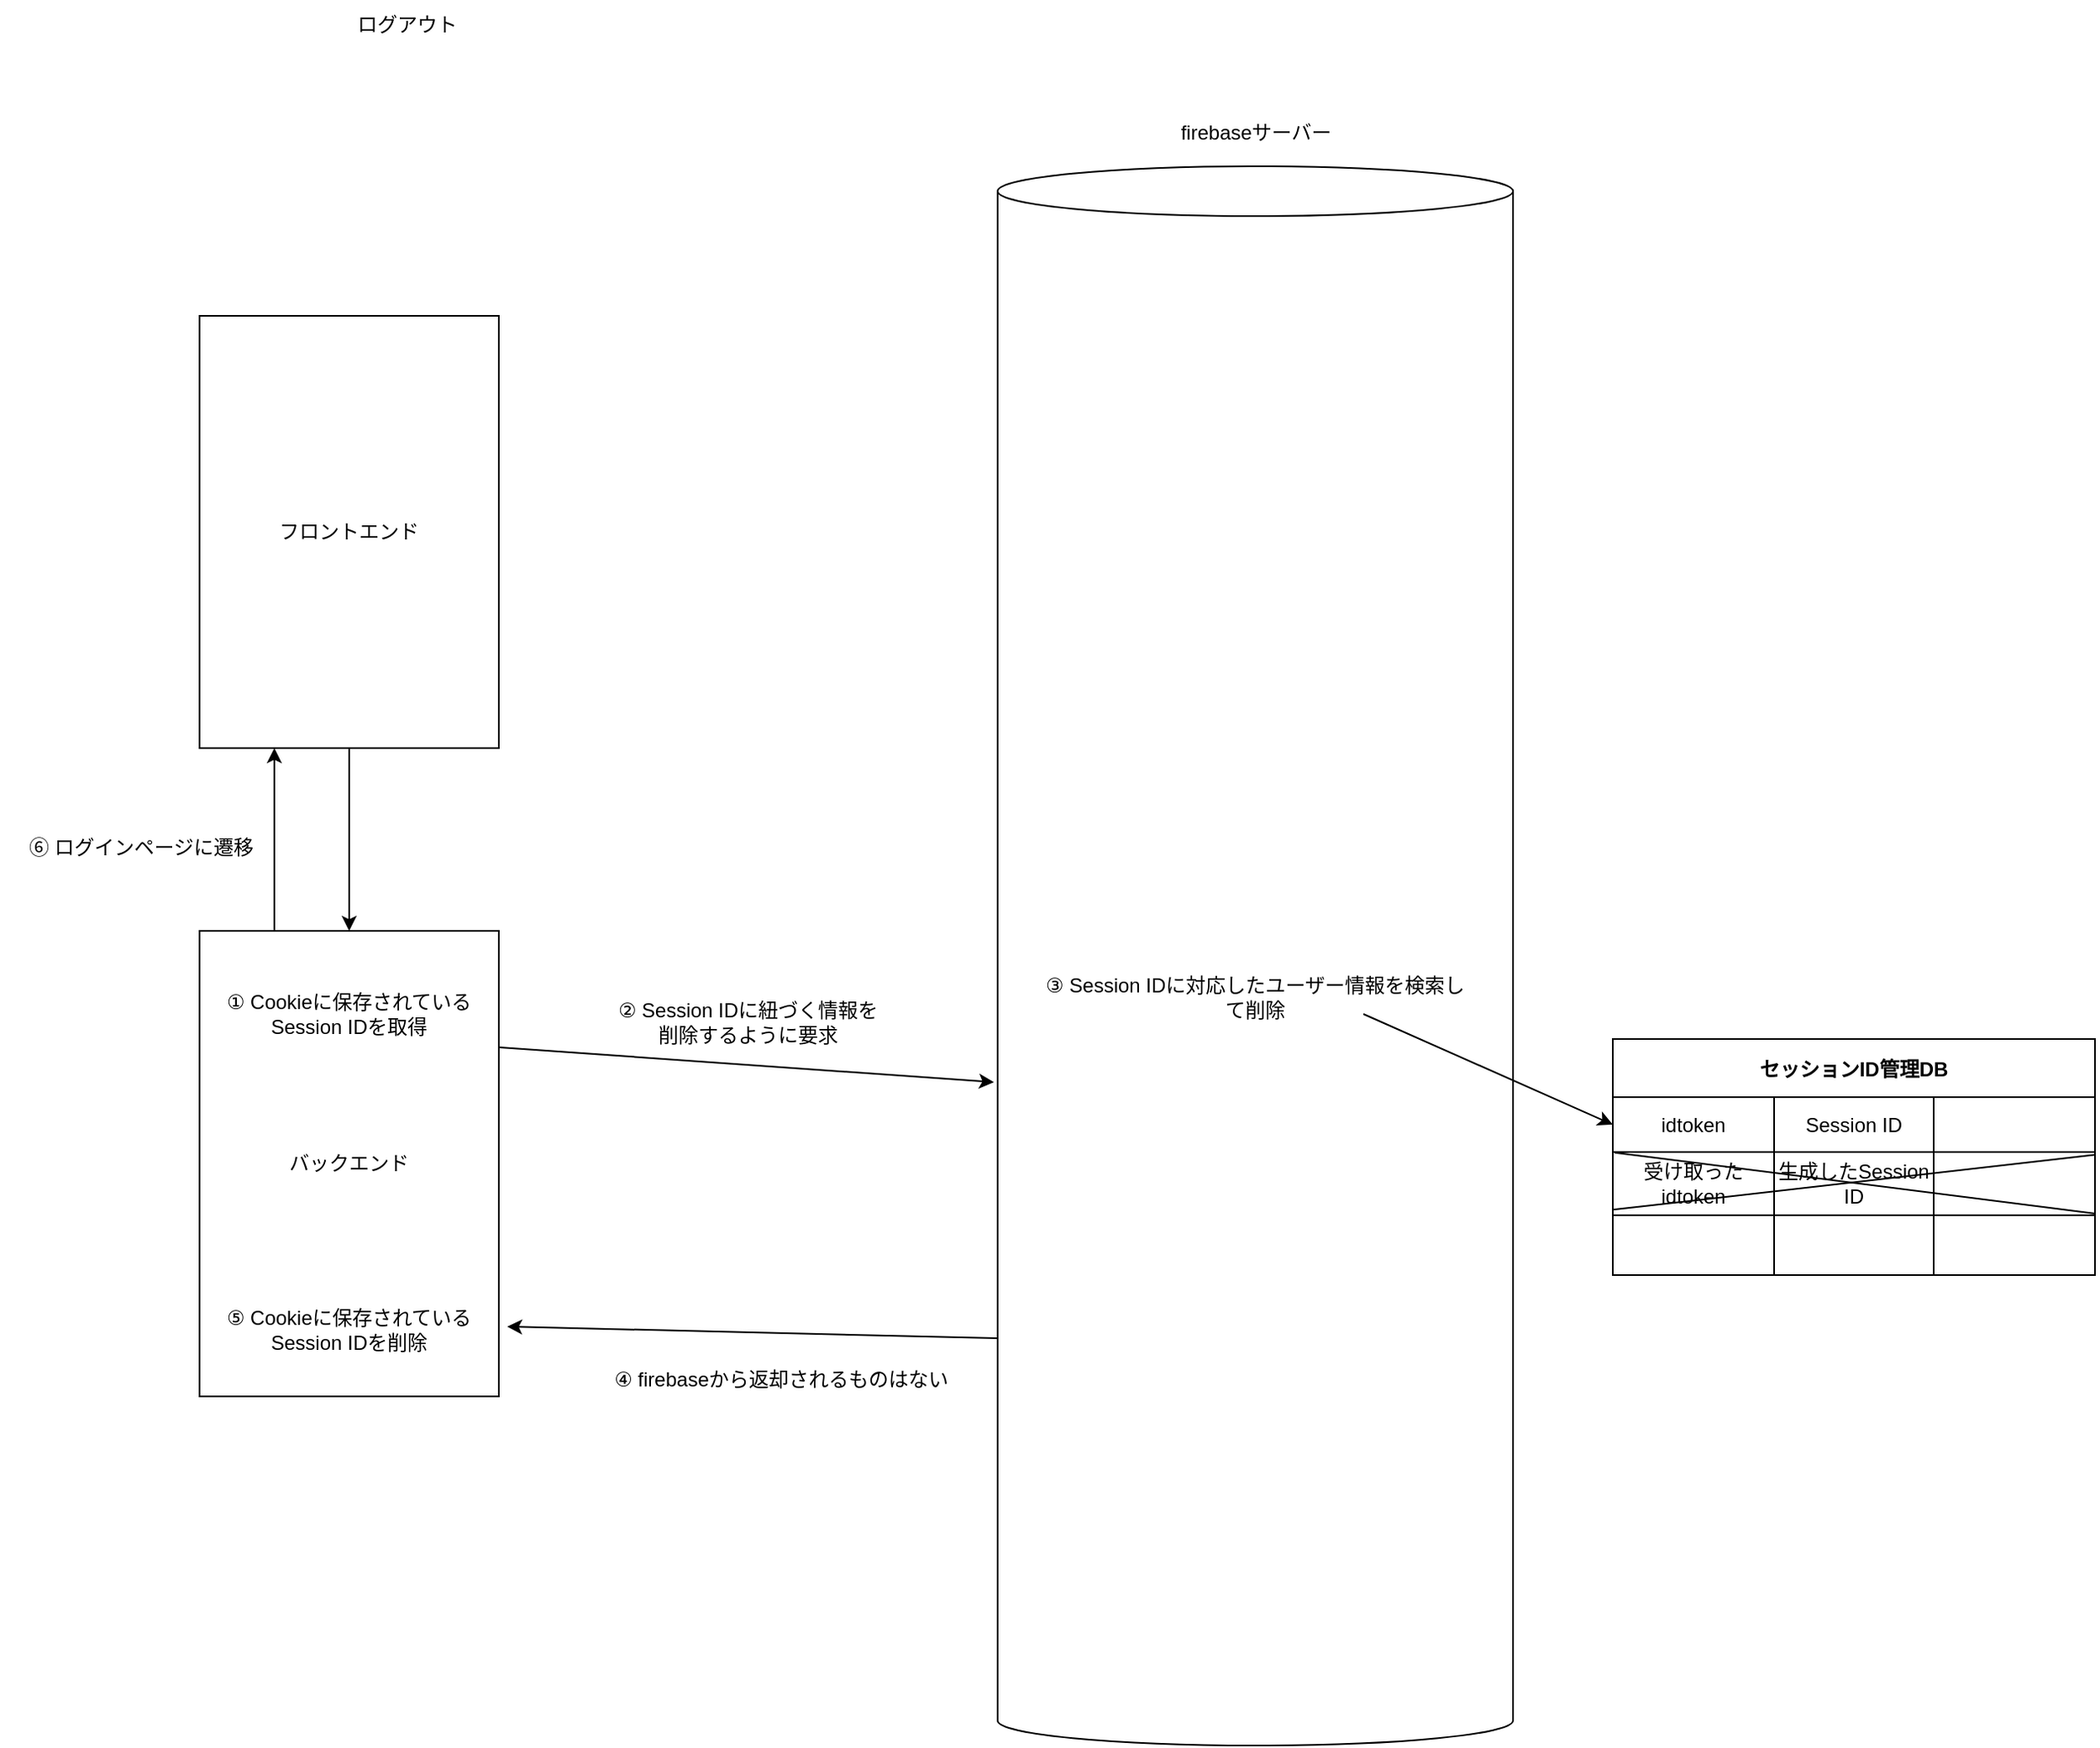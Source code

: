 <mxfile>
    <diagram id="KMWe3To8BXBOkswoU09a" name="ページ1">
        <mxGraphModel dx="525" dy="1427" grid="1" gridSize="10" guides="1" tooltips="1" connect="1" arrows="1" fold="1" page="1" pageScale="1" pageWidth="827" pageHeight="1169" math="0" shadow="0">
            <root>
                <mxCell id="0"/>
                <mxCell id="1" parent="0"/>
                <mxCell id="90" style="edgeStyle=none;html=1;exitX=0.5;exitY=1;exitDx=0;exitDy=0;entryX=0.5;entryY=0;entryDx=0;entryDy=0;" parent="1" source="77" target="78" edge="1">
                    <mxGeometry relative="1" as="geometry"/>
                </mxCell>
                <mxCell id="77" value="フロントエンド" style="whiteSpace=wrap;html=1;" parent="1" vertex="1">
                    <mxGeometry x="810" y="-380" width="180" height="260" as="geometry"/>
                </mxCell>
                <mxCell id="110" style="edgeStyle=none;html=1;exitX=0;exitY=0;exitDx=0;exitDy=705;exitPerimeter=0;" parent="1" source="16" edge="1">
                    <mxGeometry relative="1" as="geometry">
                        <mxPoint x="995" y="228" as="targetPoint"/>
                    </mxGeometry>
                </mxCell>
                <mxCell id="16" value="" style="shape=cylinder3;whiteSpace=wrap;html=1;boundedLbl=1;backgroundOutline=1;size=15;" parent="1" vertex="1">
                    <mxGeometry x="1290" y="-470" width="310" height="950" as="geometry"/>
                </mxCell>
                <mxCell id="24" value="ログアウト" style="text;html=1;strokeColor=none;fillColor=none;align=center;verticalAlign=middle;whiteSpace=wrap;rounded=0;" parent="1" vertex="1">
                    <mxGeometry x="900" y="-570" width="70" height="30" as="geometry"/>
                </mxCell>
                <mxCell id="27" value="&lt;span&gt;firebaseサーバー&lt;/span&gt;" style="text;html=1;align=center;verticalAlign=middle;resizable=0;points=[];autosize=1;strokeColor=none;" parent="1" vertex="1">
                    <mxGeometry x="1390" y="-500" width="110" height="20" as="geometry"/>
                </mxCell>
                <mxCell id="92" style="edgeStyle=none;html=1;exitX=1;exitY=0.25;exitDx=0;exitDy=0;entryX=-0.007;entryY=0.58;entryDx=0;entryDy=0;entryPerimeter=0;" parent="1" source="78" target="16" edge="1">
                    <mxGeometry relative="1" as="geometry"/>
                </mxCell>
                <mxCell id="112" style="edgeStyle=none;html=1;exitX=0.25;exitY=0;exitDx=0;exitDy=0;entryX=0.25;entryY=1;entryDx=0;entryDy=0;" parent="1" source="78" target="77" edge="1">
                    <mxGeometry relative="1" as="geometry"/>
                </mxCell>
                <mxCell id="78" value="バックエンド" style="whiteSpace=wrap;html=1;" parent="1" vertex="1">
                    <mxGeometry x="810" y="-10" width="180" height="280" as="geometry"/>
                </mxCell>
                <mxCell id="93" value="①&amp;nbsp;Cookieに保存されているSession IDを取得" style="text;html=1;strokeColor=none;fillColor=none;align=center;verticalAlign=middle;whiteSpace=wrap;rounded=0;" parent="1" vertex="1">
                    <mxGeometry x="820" y="30" width="160" height="20" as="geometry"/>
                </mxCell>
                <mxCell id="94" value="③ Session IDに対応したユーザー情報を検索して削除" style="text;html=1;strokeColor=none;fillColor=none;align=center;verticalAlign=middle;whiteSpace=wrap;rounded=0;" parent="1" vertex="1">
                    <mxGeometry x="1315" y="20" width="260" height="20" as="geometry"/>
                </mxCell>
                <mxCell id="109" style="edgeStyle=none;html=1;exitX=0.75;exitY=1;exitDx=0;exitDy=0;entryX=0;entryY=0.5;entryDx=0;entryDy=0;" parent="1" source="94" target="97" edge="1">
                    <mxGeometry relative="1" as="geometry">
                        <mxPoint x="1510" y="70" as="sourcePoint"/>
                    </mxGeometry>
                </mxCell>
                <mxCell id="96" value="セッションID管理DB" style="shape=table;startSize=35;container=1;collapsible=0;childLayout=tableLayout;fontStyle=1;align=center;pointerEvents=1;" parent="1" vertex="1">
                    <mxGeometry x="1660" y="55" width="290" height="142" as="geometry"/>
                </mxCell>
                <mxCell id="97" value="" style="shape=partialRectangle;html=1;whiteSpace=wrap;collapsible=0;dropTarget=0;pointerEvents=0;fillColor=none;top=0;left=0;bottom=0;right=0;points=[[0,0.5],[1,0.5]];portConstraint=eastwest;" parent="96" vertex="1">
                    <mxGeometry y="35" width="290" height="33" as="geometry"/>
                </mxCell>
                <mxCell id="98" value="idtoken" style="shape=partialRectangle;html=1;whiteSpace=wrap;connectable=0;fillColor=none;top=0;left=0;bottom=0;right=0;overflow=hidden;pointerEvents=1;" parent="97" vertex="1">
                    <mxGeometry width="97" height="33" as="geometry"/>
                </mxCell>
                <mxCell id="99" value="Session ID" style="shape=partialRectangle;html=1;whiteSpace=wrap;connectable=0;fillColor=none;top=0;left=0;bottom=0;right=0;overflow=hidden;pointerEvents=1;" parent="97" vertex="1">
                    <mxGeometry x="97" width="96" height="33" as="geometry"/>
                </mxCell>
                <mxCell id="100" value="" style="shape=partialRectangle;html=1;whiteSpace=wrap;connectable=0;fillColor=none;top=0;left=0;bottom=0;right=0;overflow=hidden;pointerEvents=1;" parent="97" vertex="1">
                    <mxGeometry x="193" width="97" height="33" as="geometry"/>
                </mxCell>
                <mxCell id="101" value="" style="shape=partialRectangle;html=1;whiteSpace=wrap;collapsible=0;dropTarget=0;pointerEvents=0;fillColor=none;top=0;left=0;bottom=0;right=0;points=[[0,0.5],[1,0.5]];portConstraint=eastwest;" parent="96" vertex="1">
                    <mxGeometry y="68" width="290" height="38" as="geometry"/>
                </mxCell>
                <mxCell id="102" value="受け取ったidtoken" style="shape=partialRectangle;html=1;whiteSpace=wrap;connectable=0;fillColor=none;top=0;left=0;bottom=0;right=0;overflow=hidden;pointerEvents=1;" parent="101" vertex="1">
                    <mxGeometry width="97" height="38" as="geometry"/>
                </mxCell>
                <mxCell id="103" value="生成したSession ID" style="shape=partialRectangle;html=1;whiteSpace=wrap;connectable=0;fillColor=none;top=0;left=0;bottom=0;right=0;overflow=hidden;pointerEvents=1;" parent="101" vertex="1">
                    <mxGeometry x="97" width="96" height="38" as="geometry"/>
                </mxCell>
                <mxCell id="104" value="" style="shape=partialRectangle;html=1;whiteSpace=wrap;connectable=0;fillColor=none;top=0;left=0;bottom=0;right=0;overflow=hidden;pointerEvents=1;" parent="101" vertex="1">
                    <mxGeometry x="193" width="97" height="38" as="geometry"/>
                </mxCell>
                <mxCell id="105" value="" style="shape=partialRectangle;html=1;whiteSpace=wrap;collapsible=0;dropTarget=0;pointerEvents=0;fillColor=none;top=0;left=0;bottom=0;right=0;points=[[0,0.5],[1,0.5]];portConstraint=eastwest;" parent="96" vertex="1">
                    <mxGeometry y="106" width="290" height="36" as="geometry"/>
                </mxCell>
                <mxCell id="106" value="" style="shape=partialRectangle;html=1;whiteSpace=wrap;connectable=0;fillColor=none;top=0;left=0;bottom=0;right=0;overflow=hidden;pointerEvents=1;" parent="105" vertex="1">
                    <mxGeometry width="97" height="36" as="geometry"/>
                </mxCell>
                <mxCell id="107" value="" style="shape=partialRectangle;html=1;whiteSpace=wrap;connectable=0;fillColor=none;top=0;left=0;bottom=0;right=0;overflow=hidden;pointerEvents=1;" parent="105" vertex="1">
                    <mxGeometry x="97" width="96" height="36" as="geometry"/>
                </mxCell>
                <mxCell id="108" value="" style="shape=partialRectangle;html=1;whiteSpace=wrap;connectable=0;fillColor=none;top=0;left=0;bottom=0;right=0;overflow=hidden;pointerEvents=1;" parent="105" vertex="1">
                    <mxGeometry x="193" width="97" height="36" as="geometry"/>
                </mxCell>
                <mxCell id="116" value="" style="endArrow=none;html=1;entryX=1;entryY=-0.028;entryDx=0;entryDy=0;exitX=0.004;exitY=0.009;exitDx=0;exitDy=0;exitPerimeter=0;entryPerimeter=0;" parent="96" source="101" target="105" edge="1">
                    <mxGeometry width="50" height="50" relative="1" as="geometry">
                        <mxPoint x="-20" y="-45" as="sourcePoint"/>
                        <mxPoint x="30" y="-95" as="targetPoint"/>
                    </mxGeometry>
                </mxCell>
                <mxCell id="117" value="" style="endArrow=none;html=1;entryX=1.001;entryY=0.044;entryDx=0;entryDy=0;exitX=0.001;exitY=0.912;exitDx=0;exitDy=0;exitPerimeter=0;entryPerimeter=0;" parent="96" source="101" target="101" edge="1">
                    <mxGeometry width="50" height="50" relative="1" as="geometry">
                        <mxPoint x="11.16" y="78.342" as="sourcePoint"/>
                        <mxPoint x="300" y="114.992" as="targetPoint"/>
                    </mxGeometry>
                </mxCell>
                <mxCell id="115" value="② Session IDに紐づく情報を削除するように要求" style="text;html=1;strokeColor=none;fillColor=none;align=center;verticalAlign=middle;whiteSpace=wrap;rounded=0;" parent="1" vertex="1">
                    <mxGeometry x="1060" y="35" width="160" height="20" as="geometry"/>
                </mxCell>
                <mxCell id="118" value="④ firebaseから返却されるものはない" style="text;html=1;strokeColor=none;fillColor=none;align=center;verticalAlign=middle;whiteSpace=wrap;rounded=0;" parent="1" vertex="1">
                    <mxGeometry x="1030" y="250" width="260" height="20" as="geometry"/>
                </mxCell>
                <mxCell id="119" value="⑤ Cookieに保存されているSession IDを削除" style="text;html=1;strokeColor=none;fillColor=none;align=center;verticalAlign=middle;whiteSpace=wrap;rounded=0;" parent="1" vertex="1">
                    <mxGeometry x="815" y="220" width="170" height="20" as="geometry"/>
                </mxCell>
                <mxCell id="120" value="⑥ ログインページに遷移" style="text;html=1;strokeColor=none;fillColor=none;align=center;verticalAlign=middle;whiteSpace=wrap;rounded=0;" parent="1" vertex="1">
                    <mxGeometry x="690" y="-70" width="170" height="20" as="geometry"/>
                </mxCell>
            </root>
        </mxGraphModel>
    </diagram>
</mxfile>